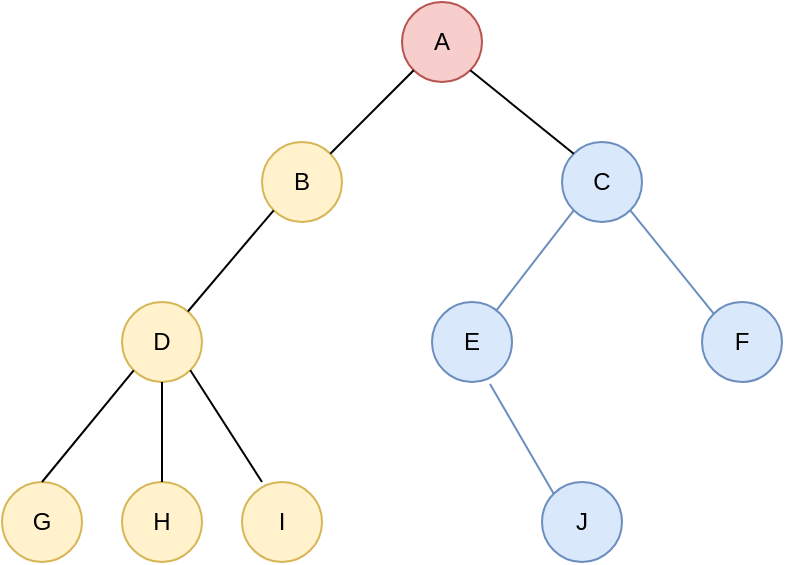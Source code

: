 <mxfile>
    <diagram id="rQQcZpGr7dD_rMh8NLhR" name="Page-1">
        <mxGraphModel dx="1280" dy="1558" grid="1" gridSize="10" guides="1" tooltips="1" connect="1" arrows="1" fold="1" page="1" pageScale="1" pageWidth="850" pageHeight="1100" math="0" shadow="0">
            <root>
                <mxCell id="0"/>
                <mxCell id="1" parent="0"/>
                <mxCell id="2" value="A" style="ellipse;whiteSpace=wrap;html=1;aspect=fixed;fillColor=#f8cecc;strokeColor=#b85450;" vertex="1" parent="1">
                    <mxGeometry x="400" y="400" width="40" height="40" as="geometry"/>
                </mxCell>
                <mxCell id="3" value="B" style="ellipse;whiteSpace=wrap;html=1;aspect=fixed;fillColor=#fff2cc;strokeColor=#d6b656;" vertex="1" parent="1">
                    <mxGeometry x="330" y="470" width="40" height="40" as="geometry"/>
                </mxCell>
                <mxCell id="4" value="C" style="ellipse;whiteSpace=wrap;html=1;aspect=fixed;fillColor=#dae8fc;strokeColor=#6c8ebf;" vertex="1" parent="1">
                    <mxGeometry x="480" y="470" width="40" height="40" as="geometry"/>
                </mxCell>
                <mxCell id="5" value="D" style="ellipse;whiteSpace=wrap;html=1;aspect=fixed;fillColor=#fff2cc;strokeColor=#d6b656;" vertex="1" parent="1">
                    <mxGeometry x="260" y="550" width="40" height="40" as="geometry"/>
                </mxCell>
                <mxCell id="6" value="E" style="ellipse;whiteSpace=wrap;html=1;aspect=fixed;fillColor=#dae8fc;strokeColor=#6c8ebf;" vertex="1" parent="1">
                    <mxGeometry x="415" y="550" width="40" height="40" as="geometry"/>
                </mxCell>
                <mxCell id="7" value="F" style="ellipse;whiteSpace=wrap;html=1;aspect=fixed;fillColor=#dae8fc;strokeColor=#6c8ebf;" vertex="1" parent="1">
                    <mxGeometry x="550" y="550" width="40" height="40" as="geometry"/>
                </mxCell>
                <mxCell id="8" value="G" style="ellipse;whiteSpace=wrap;html=1;aspect=fixed;fillColor=#fff2cc;strokeColor=#d6b656;" vertex="1" parent="1">
                    <mxGeometry x="200" y="640" width="40" height="40" as="geometry"/>
                </mxCell>
                <mxCell id="9" value="I" style="ellipse;whiteSpace=wrap;html=1;aspect=fixed;fillColor=#fff2cc;strokeColor=#d6b656;" vertex="1" parent="1">
                    <mxGeometry x="320" y="640" width="40" height="40" as="geometry"/>
                </mxCell>
                <mxCell id="10" value="H" style="ellipse;whiteSpace=wrap;html=1;aspect=fixed;fillColor=#fff2cc;strokeColor=#d6b656;" vertex="1" parent="1">
                    <mxGeometry x="260" y="640" width="40" height="40" as="geometry"/>
                </mxCell>
                <mxCell id="11" value="J" style="ellipse;whiteSpace=wrap;html=1;aspect=fixed;fillColor=#dae8fc;strokeColor=#6c8ebf;" vertex="1" parent="1">
                    <mxGeometry x="470" y="640" width="40" height="40" as="geometry"/>
                </mxCell>
                <mxCell id="12" value="" style="endArrow=none;html=1;entryX=0;entryY=1;entryDx=0;entryDy=0;exitX=1;exitY=0;exitDx=0;exitDy=0;" edge="1" parent="1" source="3" target="2">
                    <mxGeometry width="50" height="50" relative="1" as="geometry">
                        <mxPoint x="370" y="470" as="sourcePoint"/>
                        <mxPoint x="410" y="430" as="targetPoint"/>
                    </mxGeometry>
                </mxCell>
                <mxCell id="13" value="" style="endArrow=none;html=1;entryX=0;entryY=1;entryDx=0;entryDy=0;" edge="1" parent="1" source="5" target="3">
                    <mxGeometry width="50" height="50" relative="1" as="geometry">
                        <mxPoint x="288" y="550" as="sourcePoint"/>
                        <mxPoint x="330" y="508" as="targetPoint"/>
                    </mxGeometry>
                </mxCell>
                <mxCell id="14" value="" style="endArrow=none;html=1;entryX=0;entryY=1;entryDx=0;entryDy=0;exitX=0.5;exitY=0;exitDx=0;exitDy=0;" edge="1" parent="1" source="8" target="5">
                    <mxGeometry width="50" height="50" relative="1" as="geometry">
                        <mxPoint x="220" y="632" as="sourcePoint"/>
                        <mxPoint x="262" y="590" as="targetPoint"/>
                    </mxGeometry>
                </mxCell>
                <mxCell id="15" value="" style="endArrow=none;html=1;entryX=0.5;entryY=1;entryDx=0;entryDy=0;" edge="1" parent="1" target="5">
                    <mxGeometry width="50" height="50" relative="1" as="geometry">
                        <mxPoint x="280" y="640" as="sourcePoint"/>
                        <mxPoint x="302" y="598" as="targetPoint"/>
                    </mxGeometry>
                </mxCell>
                <mxCell id="16" value="" style="endArrow=none;html=1;entryX=1;entryY=1;entryDx=0;entryDy=0;exitX=0.25;exitY=0;exitDx=0;exitDy=0;exitPerimeter=0;" edge="1" parent="1" source="9" target="5">
                    <mxGeometry width="50" height="50" relative="1" as="geometry">
                        <mxPoint x="310" y="622" as="sourcePoint"/>
                        <mxPoint x="352" y="580" as="targetPoint"/>
                    </mxGeometry>
                </mxCell>
                <mxCell id="17" value="" style="endArrow=none;html=1;entryX=1;entryY=1;entryDx=0;entryDy=0;exitX=0;exitY=0;exitDx=0;exitDy=0;" edge="1" parent="1" source="4" target="2">
                    <mxGeometry width="50" height="50" relative="1" as="geometry">
                        <mxPoint x="440" y="482" as="sourcePoint"/>
                        <mxPoint x="482" y="440" as="targetPoint"/>
                    </mxGeometry>
                </mxCell>
                <mxCell id="18" value="" style="endArrow=none;html=1;entryX=0;entryY=1;entryDx=0;entryDy=0;fillColor=#dae8fc;strokeColor=#6c8ebf;" edge="1" parent="1" source="6" target="4">
                    <mxGeometry width="50" height="50" relative="1" as="geometry">
                        <mxPoint x="424" y="536" as="sourcePoint"/>
                        <mxPoint x="466" y="494" as="targetPoint"/>
                    </mxGeometry>
                </mxCell>
                <mxCell id="19" value="" style="endArrow=none;html=1;entryX=1;entryY=1;entryDx=0;entryDy=0;exitX=0;exitY=0;exitDx=0;exitDy=0;fillColor=#dae8fc;strokeColor=#6c8ebf;" edge="1" parent="1" source="7" target="4">
                    <mxGeometry width="50" height="50" relative="1" as="geometry">
                        <mxPoint x="434" y="546" as="sourcePoint"/>
                        <mxPoint x="476" y="504" as="targetPoint"/>
                    </mxGeometry>
                </mxCell>
                <mxCell id="20" value="" style="endArrow=none;html=1;entryX=0.725;entryY=1.025;entryDx=0;entryDy=0;exitX=0;exitY=0;exitDx=0;exitDy=0;entryPerimeter=0;fillColor=#dae8fc;strokeColor=#6c8ebf;" edge="1" parent="1" source="11" target="6">
                    <mxGeometry width="50" height="50" relative="1" as="geometry">
                        <mxPoint x="444" y="640" as="sourcePoint"/>
                        <mxPoint x="486" y="598" as="targetPoint"/>
                    </mxGeometry>
                </mxCell>
            </root>
        </mxGraphModel>
    </diagram>
</mxfile>